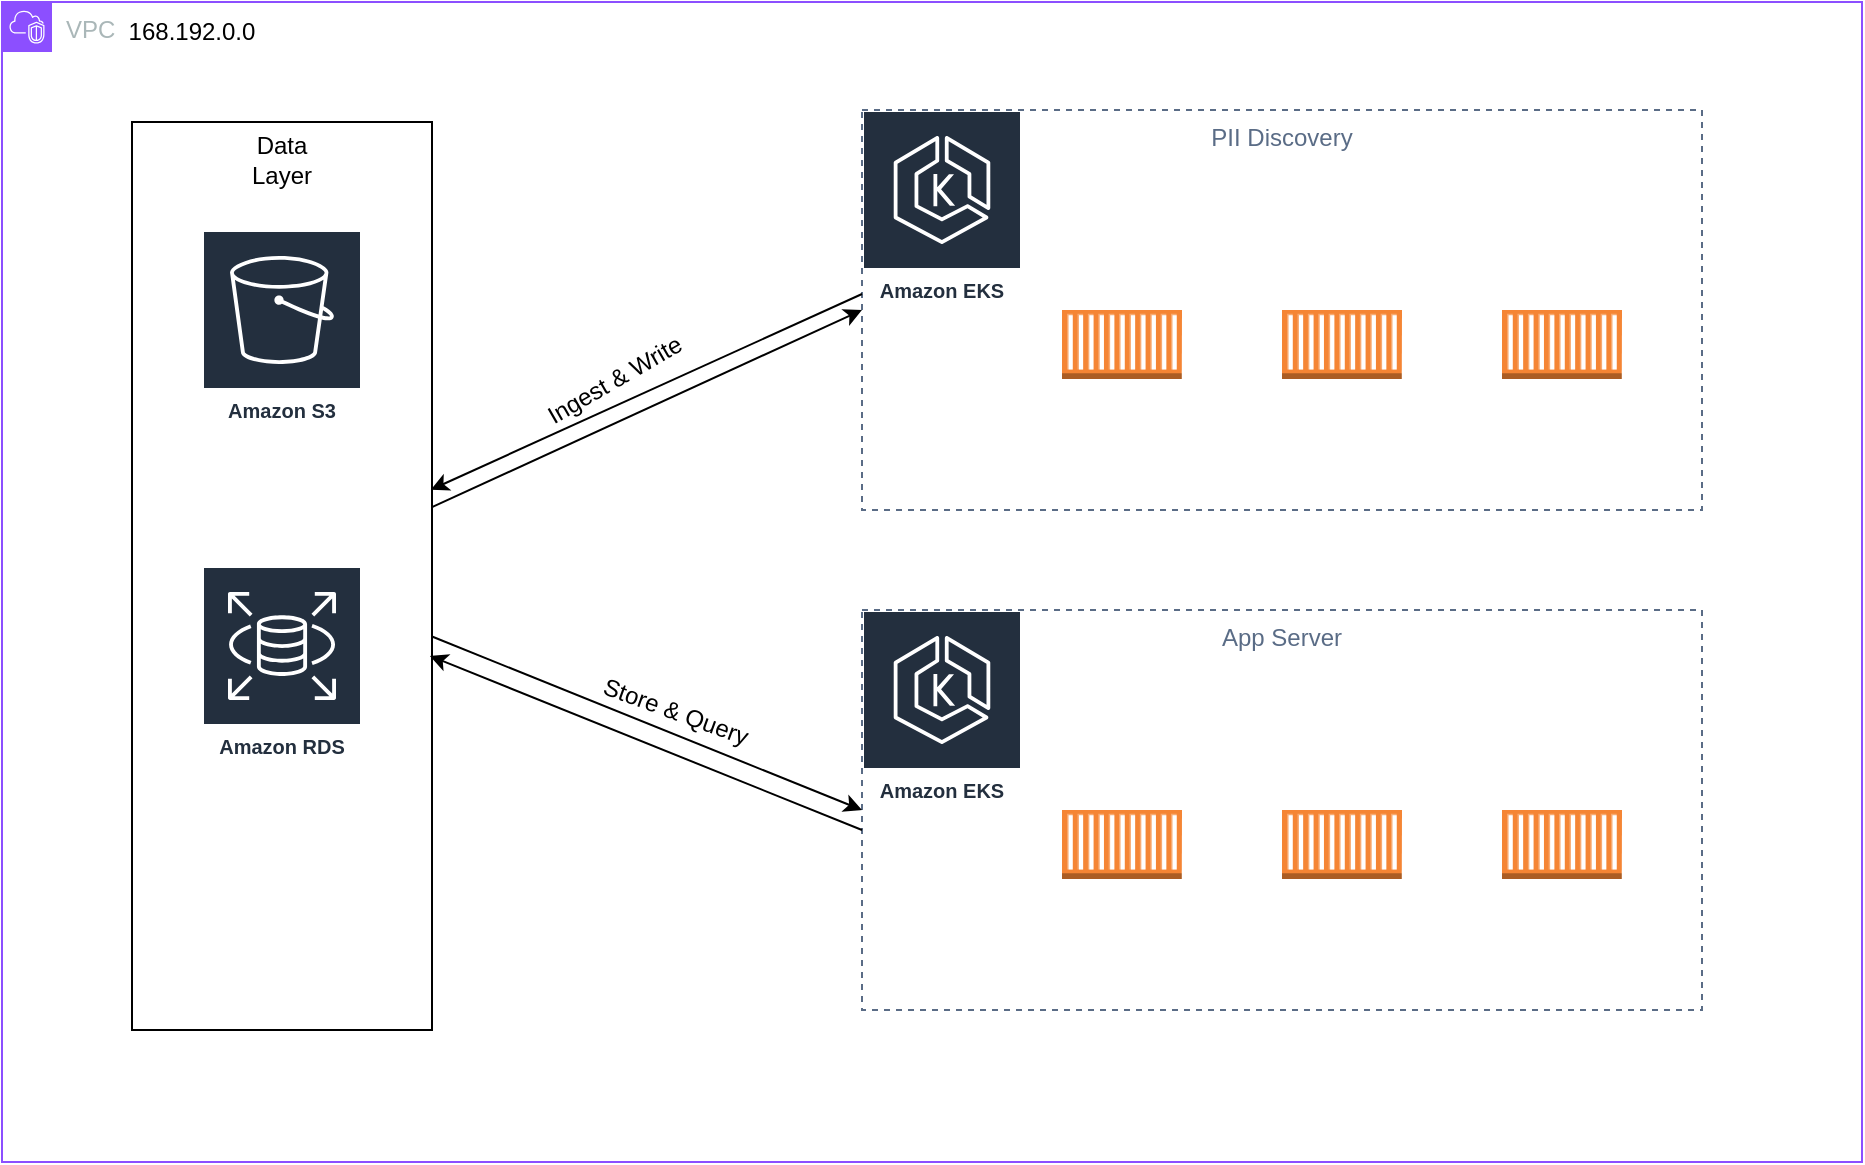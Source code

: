<mxfile version="27.1.1">
  <diagram name="Page-1" id="OEKFfMH_OTiZ_qOjaAbR">
    <mxGraphModel dx="1111" dy="566" grid="1" gridSize="10" guides="1" tooltips="1" connect="1" arrows="1" fold="1" page="1" pageScale="1" pageWidth="1400" pageHeight="850" math="0" shadow="0">
      <root>
        <mxCell id="0" />
        <mxCell id="1" parent="0" />
        <mxCell id="RjtxKORx6J7O7LgqOXKw-26" value="VPC" style="points=[[0,0],[0.25,0],[0.5,0],[0.75,0],[1,0],[1,0.25],[1,0.5],[1,0.75],[1,1],[0.75,1],[0.5,1],[0.25,1],[0,1],[0,0.75],[0,0.5],[0,0.25]];outlineConnect=0;gradientColor=none;html=1;whiteSpace=wrap;fontSize=12;fontStyle=0;container=1;pointerEvents=0;collapsible=0;recursiveResize=0;shape=mxgraph.aws4.group;grIcon=mxgraph.aws4.group_vpc2;strokeColor=#8C4FFF;fillColor=none;verticalAlign=top;align=left;spacingLeft=30;fontColor=#AAB7B8;dashed=0;" vertex="1" parent="1">
          <mxGeometry x="170" y="28" width="930" height="580" as="geometry" />
        </mxCell>
        <mxCell id="RjtxKORx6J7O7LgqOXKw-27" value="168.192.0.0" style="text;html=1;align=center;verticalAlign=middle;whiteSpace=wrap;rounded=0;" vertex="1" parent="RjtxKORx6J7O7LgqOXKw-26">
          <mxGeometry x="65" width="60" height="30" as="geometry" />
        </mxCell>
        <mxCell id="RjtxKORx6J7O7LgqOXKw-17" value="" style="rounded=0;whiteSpace=wrap;html=1;" vertex="1" parent="1">
          <mxGeometry x="235" y="88" width="150" height="454" as="geometry" />
        </mxCell>
        <mxCell id="RjtxKORx6J7O7LgqOXKw-1" value="Amazon S3" style="sketch=0;outlineConnect=0;fontColor=#232F3E;gradientColor=none;strokeColor=#ffffff;fillColor=#232F3E;dashed=0;verticalLabelPosition=middle;verticalAlign=bottom;align=center;html=1;whiteSpace=wrap;fontSize=10;fontStyle=1;spacing=3;shape=mxgraph.aws4.productIcon;prIcon=mxgraph.aws4.s3;" vertex="1" parent="1">
          <mxGeometry x="270" y="142" width="80" height="100" as="geometry" />
        </mxCell>
        <mxCell id="RjtxKORx6J7O7LgqOXKw-2" value="Amazon RDS" style="sketch=0;outlineConnect=0;fontColor=#232F3E;gradientColor=none;strokeColor=#ffffff;fillColor=#232F3E;dashed=0;verticalLabelPosition=middle;verticalAlign=bottom;align=center;html=1;whiteSpace=wrap;fontSize=10;fontStyle=1;spacing=3;shape=mxgraph.aws4.productIcon;prIcon=mxgraph.aws4.rds;" vertex="1" parent="1">
          <mxGeometry x="270" y="310" width="80" height="100" as="geometry" />
        </mxCell>
        <mxCell id="RjtxKORx6J7O7LgqOXKw-9" value="" style="group" vertex="1" connectable="0" parent="1">
          <mxGeometry x="600" y="82" width="420" height="200" as="geometry" />
        </mxCell>
        <mxCell id="RjtxKORx6J7O7LgqOXKw-3" value="Amazon EKS" style="sketch=0;outlineConnect=0;fontColor=#232F3E;gradientColor=none;strokeColor=#ffffff;fillColor=#232F3E;dashed=0;verticalLabelPosition=middle;verticalAlign=bottom;align=center;html=1;whiteSpace=wrap;fontSize=10;fontStyle=1;spacing=3;shape=mxgraph.aws4.productIcon;prIcon=mxgraph.aws4.eks;" vertex="1" parent="RjtxKORx6J7O7LgqOXKw-9">
          <mxGeometry width="80" height="100" as="geometry" />
        </mxCell>
        <mxCell id="RjtxKORx6J7O7LgqOXKw-5" value="PII Discovery" style="fillColor=none;strokeColor=#5A6C86;dashed=1;verticalAlign=top;fontStyle=0;fontColor=#5A6C86;whiteSpace=wrap;html=1;" vertex="1" parent="RjtxKORx6J7O7LgqOXKw-9">
          <mxGeometry width="420" height="200" as="geometry" />
        </mxCell>
        <mxCell id="RjtxKORx6J7O7LgqOXKw-6" value="" style="outlineConnect=0;dashed=0;verticalLabelPosition=bottom;verticalAlign=top;align=center;html=1;shape=mxgraph.aws3.ec2_compute_container;fillColor=#F58534;gradientColor=none;" vertex="1" parent="RjtxKORx6J7O7LgqOXKw-9">
          <mxGeometry x="100" y="100" width="60" height="34.5" as="geometry" />
        </mxCell>
        <mxCell id="RjtxKORx6J7O7LgqOXKw-7" value="" style="outlineConnect=0;dashed=0;verticalLabelPosition=bottom;verticalAlign=top;align=center;html=1;shape=mxgraph.aws3.ec2_compute_container;fillColor=#F58534;gradientColor=none;" vertex="1" parent="RjtxKORx6J7O7LgqOXKw-9">
          <mxGeometry x="210" y="100" width="60" height="34.5" as="geometry" />
        </mxCell>
        <mxCell id="RjtxKORx6J7O7LgqOXKw-8" value="" style="outlineConnect=0;dashed=0;verticalLabelPosition=bottom;verticalAlign=top;align=center;html=1;shape=mxgraph.aws3.ec2_compute_container;fillColor=#F58534;gradientColor=none;" vertex="1" parent="RjtxKORx6J7O7LgqOXKw-9">
          <mxGeometry x="320" y="100" width="60" height="34.5" as="geometry" />
        </mxCell>
        <mxCell id="RjtxKORx6J7O7LgqOXKw-10" value="" style="group" vertex="1" connectable="0" parent="1">
          <mxGeometry x="600" y="332" width="420" height="200" as="geometry" />
        </mxCell>
        <mxCell id="RjtxKORx6J7O7LgqOXKw-11" value="Amazon EKS" style="sketch=0;outlineConnect=0;fontColor=#232F3E;gradientColor=none;strokeColor=#ffffff;fillColor=#232F3E;dashed=0;verticalLabelPosition=middle;verticalAlign=bottom;align=center;html=1;whiteSpace=wrap;fontSize=10;fontStyle=1;spacing=3;shape=mxgraph.aws4.productIcon;prIcon=mxgraph.aws4.eks;" vertex="1" parent="RjtxKORx6J7O7LgqOXKw-10">
          <mxGeometry width="80" height="100" as="geometry" />
        </mxCell>
        <mxCell id="RjtxKORx6J7O7LgqOXKw-12" value="App Server" style="fillColor=none;strokeColor=#5A6C86;dashed=1;verticalAlign=top;fontStyle=0;fontColor=#5A6C86;whiteSpace=wrap;html=1;" vertex="1" parent="RjtxKORx6J7O7LgqOXKw-10">
          <mxGeometry width="420" height="200" as="geometry" />
        </mxCell>
        <mxCell id="RjtxKORx6J7O7LgqOXKw-13" value="" style="outlineConnect=0;dashed=0;verticalLabelPosition=bottom;verticalAlign=top;align=center;html=1;shape=mxgraph.aws3.ec2_compute_container;fillColor=#F58534;gradientColor=none;" vertex="1" parent="RjtxKORx6J7O7LgqOXKw-10">
          <mxGeometry x="100" y="100" width="60" height="34.5" as="geometry" />
        </mxCell>
        <mxCell id="RjtxKORx6J7O7LgqOXKw-14" value="" style="outlineConnect=0;dashed=0;verticalLabelPosition=bottom;verticalAlign=top;align=center;html=1;shape=mxgraph.aws3.ec2_compute_container;fillColor=#F58534;gradientColor=none;" vertex="1" parent="RjtxKORx6J7O7LgqOXKw-10">
          <mxGeometry x="210" y="100" width="60" height="34.5" as="geometry" />
        </mxCell>
        <mxCell id="RjtxKORx6J7O7LgqOXKw-15" value="" style="outlineConnect=0;dashed=0;verticalLabelPosition=bottom;verticalAlign=top;align=center;html=1;shape=mxgraph.aws3.ec2_compute_container;fillColor=#F58534;gradientColor=none;" vertex="1" parent="RjtxKORx6J7O7LgqOXKw-10">
          <mxGeometry x="320" y="100" width="60" height="34.5" as="geometry" />
        </mxCell>
        <mxCell id="RjtxKORx6J7O7LgqOXKw-19" value="" style="endArrow=classic;html=1;rounded=0;entryX=0;entryY=0.5;entryDx=0;entryDy=0;" edge="1" parent="1" source="RjtxKORx6J7O7LgqOXKw-17" target="RjtxKORx6J7O7LgqOXKw-5">
          <mxGeometry width="50" height="50" relative="1" as="geometry">
            <mxPoint x="520" y="362" as="sourcePoint" />
            <mxPoint x="570" y="312" as="targetPoint" />
          </mxGeometry>
        </mxCell>
        <mxCell id="RjtxKORx6J7O7LgqOXKw-20" value="" style="endArrow=classic;html=1;rounded=0;entryX=0;entryY=0.5;entryDx=0;entryDy=0;" edge="1" parent="1" source="RjtxKORx6J7O7LgqOXKw-17" target="RjtxKORx6J7O7LgqOXKw-12">
          <mxGeometry width="50" height="50" relative="1" as="geometry">
            <mxPoint x="395" y="274" as="sourcePoint" />
            <mxPoint x="610" y="192" as="targetPoint" />
          </mxGeometry>
        </mxCell>
        <mxCell id="RjtxKORx6J7O7LgqOXKw-21" value="Data Layer" style="text;html=1;align=center;verticalAlign=middle;whiteSpace=wrap;rounded=0;" vertex="1" parent="1">
          <mxGeometry x="280" y="92" width="60" height="30" as="geometry" />
        </mxCell>
        <mxCell id="RjtxKORx6J7O7LgqOXKw-22" value="" style="endArrow=classic;html=1;rounded=0;entryX=0.993;entryY=0.588;entryDx=0;entryDy=0;entryPerimeter=0;exitX=0;exitY=0.55;exitDx=0;exitDy=0;exitPerimeter=0;" edge="1" parent="1" source="RjtxKORx6J7O7LgqOXKw-12" target="RjtxKORx6J7O7LgqOXKw-17">
          <mxGeometry width="50" height="50" relative="1" as="geometry">
            <mxPoint x="590" y="442" as="sourcePoint" />
            <mxPoint x="600" y="282" as="targetPoint" />
          </mxGeometry>
        </mxCell>
        <mxCell id="RjtxKORx6J7O7LgqOXKw-23" value="" style="endArrow=classic;html=1;rounded=0;exitX=0;exitY=0.4;exitDx=0;exitDy=0;exitPerimeter=0;entryX=0.996;entryY=0.405;entryDx=0;entryDy=0;entryPerimeter=0;" edge="1" parent="1" target="RjtxKORx6J7O7LgqOXKw-17">
          <mxGeometry width="50" height="50" relative="1" as="geometry">
            <mxPoint x="600" y="174" as="sourcePoint" />
            <mxPoint x="390" y="272" as="targetPoint" />
          </mxGeometry>
        </mxCell>
        <mxCell id="RjtxKORx6J7O7LgqOXKw-24" value="Store &amp;amp; Query" style="text;html=1;align=center;verticalAlign=middle;whiteSpace=wrap;rounded=0;rotation=20;" vertex="1" parent="1">
          <mxGeometry x="457" y="368" width="100" height="30" as="geometry" />
        </mxCell>
        <mxCell id="RjtxKORx6J7O7LgqOXKw-25" value="Ingest &amp;amp; Write" style="text;html=1;align=center;verticalAlign=middle;whiteSpace=wrap;rounded=0;rotation=-30;" vertex="1" parent="1">
          <mxGeometry x="430" y="202" width="93" height="30" as="geometry" />
        </mxCell>
      </root>
    </mxGraphModel>
  </diagram>
</mxfile>
